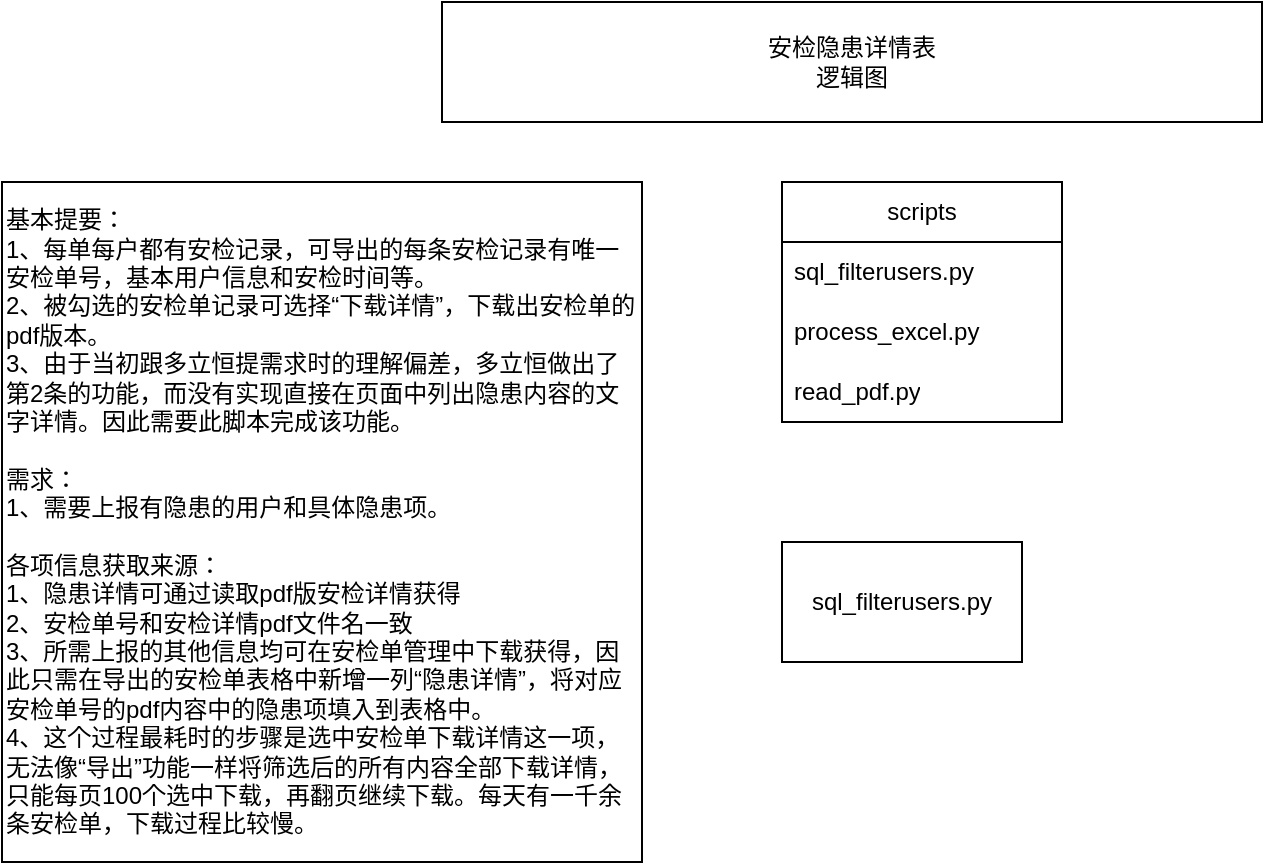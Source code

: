 <mxfile version="26.0.3">
  <diagram name="第 1 页" id="MQEfb1cXl2jYxcoMoodK">
    <mxGraphModel dx="1847" dy="1935" grid="1" gridSize="10" guides="1" tooltips="1" connect="1" arrows="1" fold="1" page="1" pageScale="1" pageWidth="827" pageHeight="1169" math="0" shadow="0">
      <root>
        <mxCell id="0" />
        <mxCell id="1" parent="0" />
        <mxCell id="c1wR6He1Y-9uv03pCbzO-1" value="安检隐患详情表&lt;div&gt;逻辑图&lt;/div&gt;" style="rounded=0;whiteSpace=wrap;html=1;" vertex="1" parent="1">
          <mxGeometry x="140" y="-50" width="410" height="60" as="geometry" />
        </mxCell>
        <mxCell id="c1wR6He1Y-9uv03pCbzO-2" value="基本提要：&lt;div&gt;1、每单每户都有安检记录，可导出的每条安检记录有唯一安检单号，基本用户信息和安检时间等。&lt;/div&gt;&lt;div&gt;2、被勾选的安检单记录可选择“下载详情”，下载出安检单的pdf版本。&lt;/div&gt;&lt;div&gt;3、由于当初跟多立恒提需求时的理解偏差，多立恒做出了第2条的功能，而没有实现直接在页面中列出隐患内容的文字详情。因此需要此脚本完成该功能。&lt;/div&gt;&lt;div&gt;&lt;br&gt;&lt;/div&gt;&lt;div&gt;需求：&lt;/div&gt;&lt;div&gt;1、需要上报有隐患的用户和具体隐患项。&lt;/div&gt;&lt;div&gt;&lt;br&gt;&lt;/div&gt;&lt;div&gt;各项信息获取来源：&lt;/div&gt;&lt;div&gt;1、隐患详情可通过读取pdf版安检详情获得&lt;/div&gt;&lt;div&gt;2、安检单号和安检详情pdf文件名一致&lt;/div&gt;&lt;div&gt;3、所需上报的其他信息均可在安检单管理中下载获得，因此只需在导出的安检单表格中新增一列“隐患详情”，将对应安检单号的pdf内容中的隐患项填入到表格中。&lt;/div&gt;&lt;div&gt;4、这个过程最耗时的步骤是选中安检单下载详情这一项，无法像“导出”功能一样将筛选后的所有内容全部下载详情，只能每页100个选中下载，再翻页继续下载。每天有一千余条安检单，下载过程比较慢。&lt;/div&gt;" style="rounded=0;whiteSpace=wrap;html=1;align=left;" vertex="1" parent="1">
          <mxGeometry x="-80" y="40" width="320" height="340" as="geometry" />
        </mxCell>
        <mxCell id="c1wR6He1Y-9uv03pCbzO-4" value="scripts" style="swimlane;fontStyle=0;childLayout=stackLayout;horizontal=1;startSize=30;horizontalStack=0;resizeParent=1;resizeParentMax=0;resizeLast=0;collapsible=1;marginBottom=0;whiteSpace=wrap;html=1;" vertex="1" parent="1">
          <mxGeometry x="310" y="40" width="140" height="120" as="geometry" />
        </mxCell>
        <mxCell id="c1wR6He1Y-9uv03pCbzO-5" value="sql_filterusers.py" style="text;strokeColor=none;fillColor=none;align=left;verticalAlign=middle;spacingLeft=4;spacingRight=4;overflow=hidden;points=[[0,0.5],[1,0.5]];portConstraint=eastwest;rotatable=0;whiteSpace=wrap;html=1;" vertex="1" parent="c1wR6He1Y-9uv03pCbzO-4">
          <mxGeometry y="30" width="140" height="30" as="geometry" />
        </mxCell>
        <mxCell id="c1wR6He1Y-9uv03pCbzO-6" value="process_excel.py" style="text;strokeColor=none;fillColor=none;align=left;verticalAlign=middle;spacingLeft=4;spacingRight=4;overflow=hidden;points=[[0,0.5],[1,0.5]];portConstraint=eastwest;rotatable=0;whiteSpace=wrap;html=1;" vertex="1" parent="c1wR6He1Y-9uv03pCbzO-4">
          <mxGeometry y="60" width="140" height="30" as="geometry" />
        </mxCell>
        <mxCell id="c1wR6He1Y-9uv03pCbzO-7" value="read_pdf.py" style="text;strokeColor=none;fillColor=none;align=left;verticalAlign=middle;spacingLeft=4;spacingRight=4;overflow=hidden;points=[[0,0.5],[1,0.5]];portConstraint=eastwest;rotatable=0;whiteSpace=wrap;html=1;" vertex="1" parent="c1wR6He1Y-9uv03pCbzO-4">
          <mxGeometry y="90" width="140" height="30" as="geometry" />
        </mxCell>
        <mxCell id="c1wR6He1Y-9uv03pCbzO-9" value="sql_filterusers.py" style="rounded=0;whiteSpace=wrap;html=1;" vertex="1" parent="1">
          <mxGeometry x="310" y="220" width="120" height="60" as="geometry" />
        </mxCell>
      </root>
    </mxGraphModel>
  </diagram>
</mxfile>
